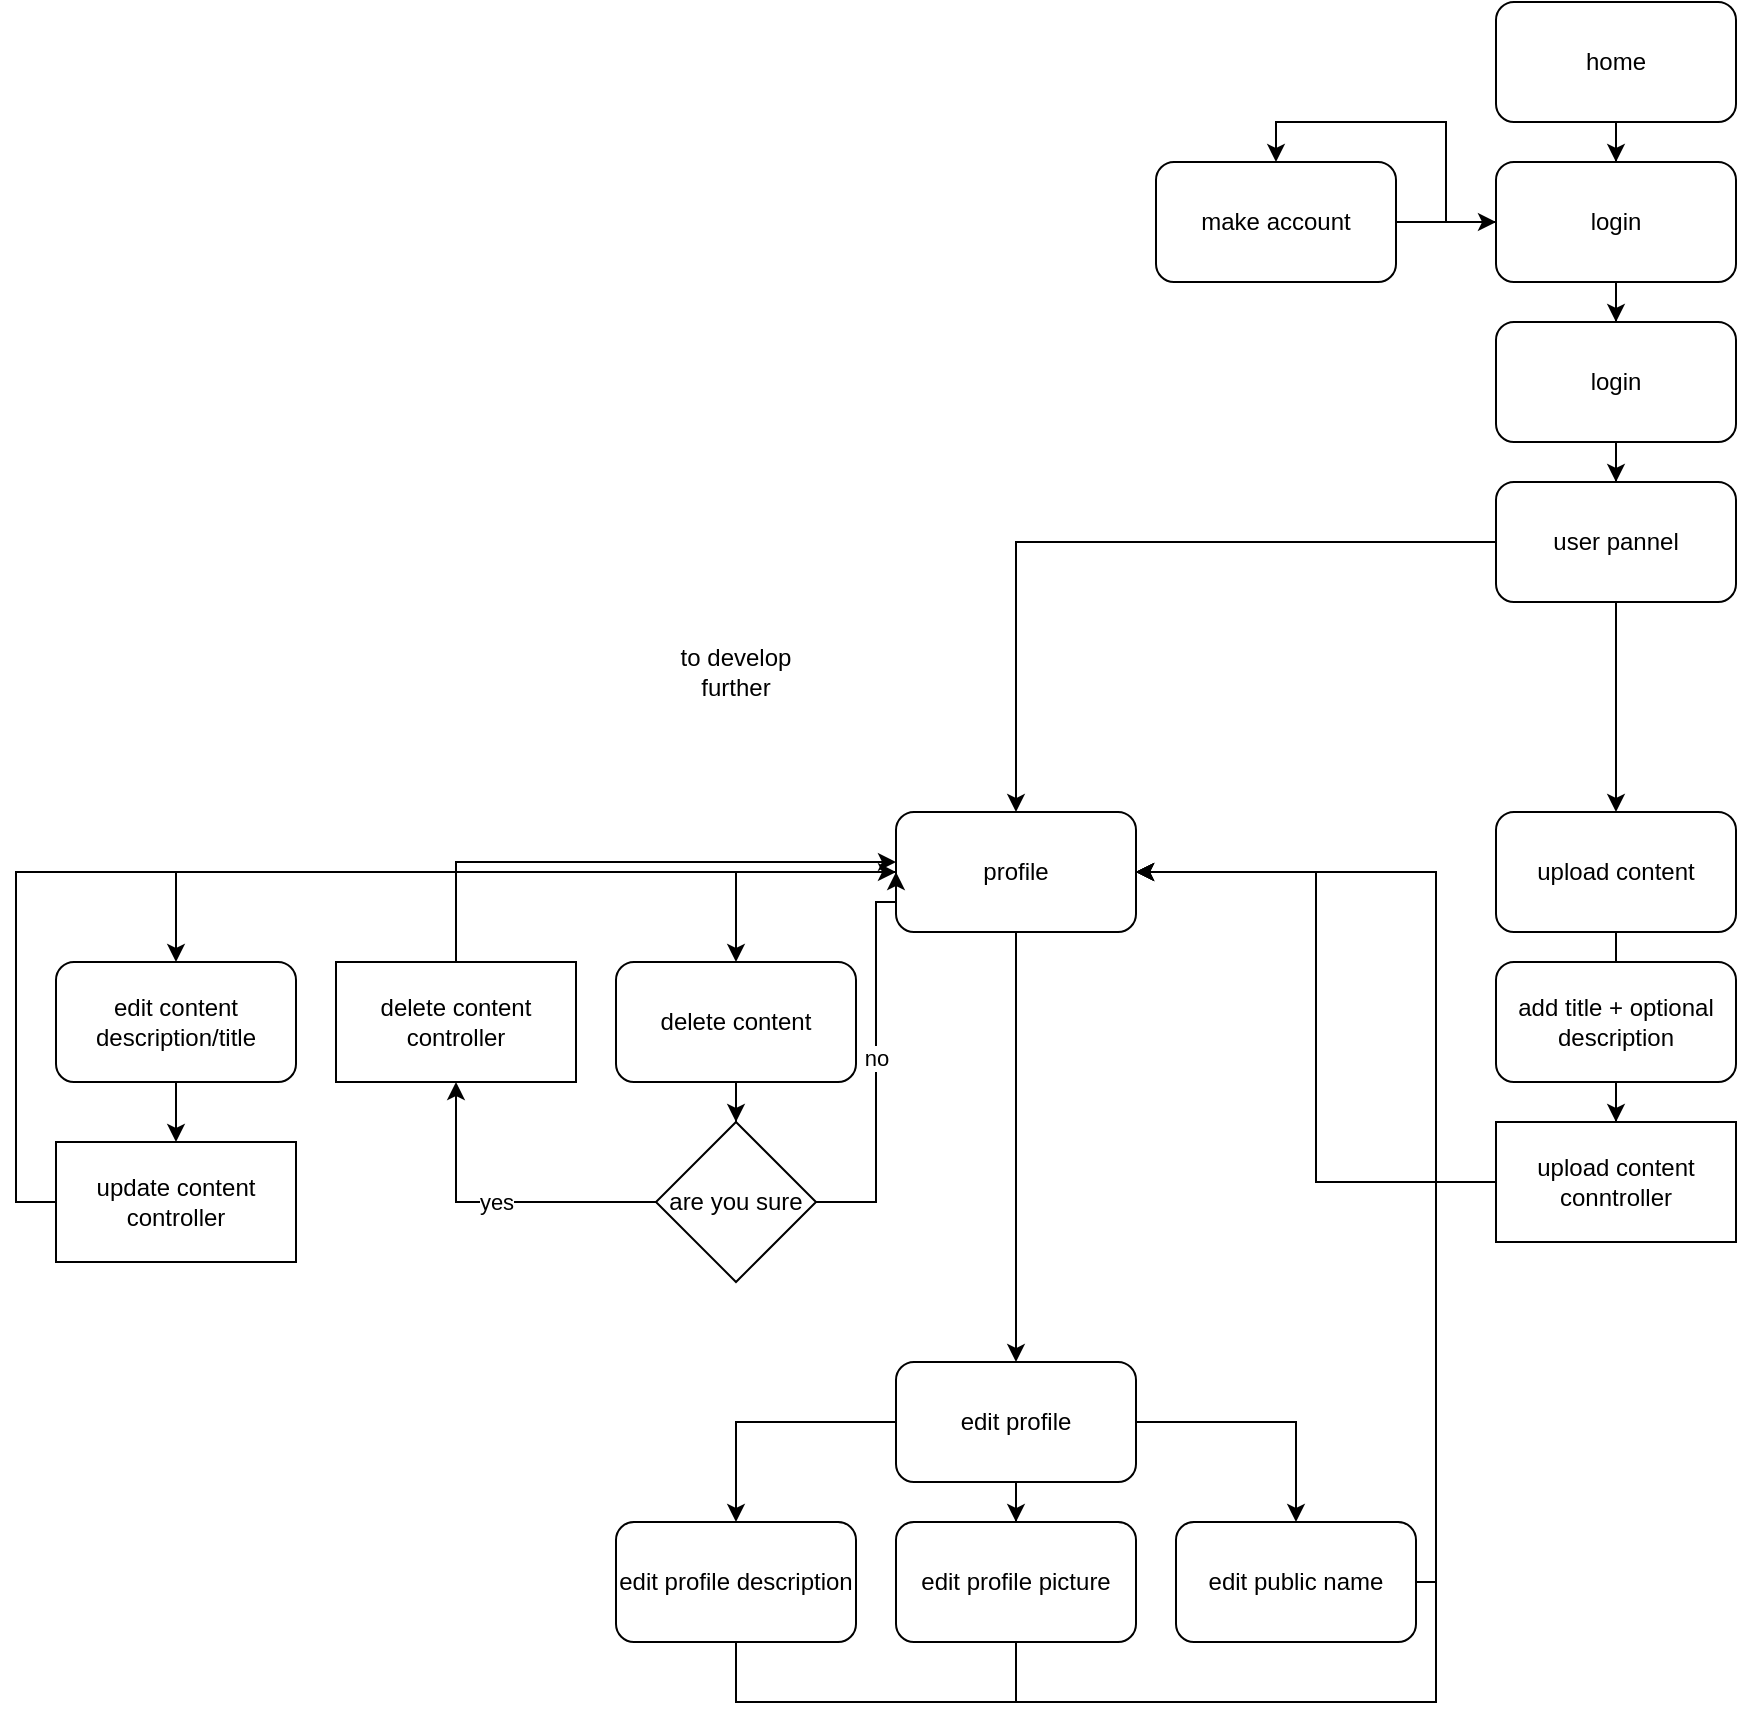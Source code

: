 <mxfile version="16.5.1" type="device"><diagram id="oJlWFRx_8FYeV9NlY2K5" name="Page-1"><mxGraphModel dx="2547" dy="1318" grid="1" gridSize="10" guides="1" tooltips="1" connect="1" arrows="1" fold="1" page="1" pageScale="1" pageWidth="827" pageHeight="1169" math="0" shadow="0"><root><mxCell id="0"/><mxCell id="1" parent="0"/><mxCell id="Tz4QSCvT8jJLg3bFeAxc-3" style="edgeStyle=orthogonalEdgeStyle;rounded=0;orthogonalLoop=1;jettySize=auto;html=1;entryX=0.5;entryY=0;entryDx=0;entryDy=0;" edge="1" parent="1" source="Tz4QSCvT8jJLg3bFeAxc-1" target="Tz4QSCvT8jJLg3bFeAxc-2"><mxGeometry relative="1" as="geometry"/></mxCell><mxCell id="Tz4QSCvT8jJLg3bFeAxc-1" value="home&lt;br&gt;" style="rounded=1;whiteSpace=wrap;html=1;" vertex="1" parent="1"><mxGeometry x="300" y="120" width="120" height="60" as="geometry"/></mxCell><mxCell id="Tz4QSCvT8jJLg3bFeAxc-5" style="edgeStyle=orthogonalEdgeStyle;rounded=0;orthogonalLoop=1;jettySize=auto;html=1;entryX=0.5;entryY=0;entryDx=0;entryDy=0;" edge="1" parent="1" source="Tz4QSCvT8jJLg3bFeAxc-2" target="Tz4QSCvT8jJLg3bFeAxc-4"><mxGeometry relative="1" as="geometry"/></mxCell><mxCell id="Tz4QSCvT8jJLg3bFeAxc-7" style="edgeStyle=orthogonalEdgeStyle;rounded=0;orthogonalLoop=1;jettySize=auto;html=1;" edge="1" parent="1" source="Tz4QSCvT8jJLg3bFeAxc-2" target="Tz4QSCvT8jJLg3bFeAxc-6"><mxGeometry relative="1" as="geometry"/></mxCell><mxCell id="Tz4QSCvT8jJLg3bFeAxc-2" value="login" style="rounded=1;whiteSpace=wrap;html=1;" vertex="1" parent="1"><mxGeometry x="300" y="200" width="120" height="60" as="geometry"/></mxCell><mxCell id="Tz4QSCvT8jJLg3bFeAxc-40" style="edgeStyle=orthogonalEdgeStyle;rounded=0;orthogonalLoop=1;jettySize=auto;html=1;" edge="1" parent="1" source="Tz4QSCvT8jJLg3bFeAxc-4" target="Tz4QSCvT8jJLg3bFeAxc-2"><mxGeometry relative="1" as="geometry"/></mxCell><mxCell id="Tz4QSCvT8jJLg3bFeAxc-4" value="make account" style="rounded=1;whiteSpace=wrap;html=1;" vertex="1" parent="1"><mxGeometry x="130" y="200" width="120" height="60" as="geometry"/></mxCell><mxCell id="Tz4QSCvT8jJLg3bFeAxc-10" style="edgeStyle=orthogonalEdgeStyle;rounded=0;orthogonalLoop=1;jettySize=auto;html=1;entryX=0.5;entryY=0;entryDx=0;entryDy=0;" edge="1" parent="1" source="Tz4QSCvT8jJLg3bFeAxc-6" target="Tz4QSCvT8jJLg3bFeAxc-9"><mxGeometry relative="1" as="geometry"/></mxCell><mxCell id="Tz4QSCvT8jJLg3bFeAxc-6" value="login" style="rounded=1;whiteSpace=wrap;html=1;" vertex="1" parent="1"><mxGeometry x="300" y="280" width="120" height="60" as="geometry"/></mxCell><mxCell id="Tz4QSCvT8jJLg3bFeAxc-12" style="edgeStyle=orthogonalEdgeStyle;rounded=0;orthogonalLoop=1;jettySize=auto;html=1;" edge="1" parent="1" source="Tz4QSCvT8jJLg3bFeAxc-9" target="Tz4QSCvT8jJLg3bFeAxc-11"><mxGeometry relative="1" as="geometry"/></mxCell><mxCell id="Tz4QSCvT8jJLg3bFeAxc-14" style="edgeStyle=orthogonalEdgeStyle;rounded=0;orthogonalLoop=1;jettySize=auto;html=1;" edge="1" parent="1" source="Tz4QSCvT8jJLg3bFeAxc-9" target="Tz4QSCvT8jJLg3bFeAxc-13"><mxGeometry relative="1" as="geometry"/></mxCell><mxCell id="Tz4QSCvT8jJLg3bFeAxc-9" value="user pannel" style="rounded=1;whiteSpace=wrap;html=1;" vertex="1" parent="1"><mxGeometry x="300" y="360" width="120" height="60" as="geometry"/></mxCell><mxCell id="Tz4QSCvT8jJLg3bFeAxc-25" style="edgeStyle=orthogonalEdgeStyle;rounded=0;orthogonalLoop=1;jettySize=auto;html=1;entryX=0.5;entryY=0;entryDx=0;entryDy=0;" edge="1" parent="1" source="Tz4QSCvT8jJLg3bFeAxc-11"><mxGeometry relative="1" as="geometry"><mxPoint x="360" y="600" as="targetPoint"/></mxGeometry></mxCell><mxCell id="Tz4QSCvT8jJLg3bFeAxc-11" value="upload content" style="rounded=1;whiteSpace=wrap;html=1;" vertex="1" parent="1"><mxGeometry x="300" y="525" width="120" height="60" as="geometry"/></mxCell><mxCell id="Tz4QSCvT8jJLg3bFeAxc-16" style="edgeStyle=orthogonalEdgeStyle;rounded=0;orthogonalLoop=1;jettySize=auto;html=1;" edge="1" parent="1" source="Tz4QSCvT8jJLg3bFeAxc-13" target="Tz4QSCvT8jJLg3bFeAxc-15"><mxGeometry relative="1" as="geometry"/></mxCell><mxCell id="Tz4QSCvT8jJLg3bFeAxc-18" style="edgeStyle=orthogonalEdgeStyle;rounded=0;orthogonalLoop=1;jettySize=auto;html=1;entryX=0.5;entryY=0;entryDx=0;entryDy=0;" edge="1" parent="1" source="Tz4QSCvT8jJLg3bFeAxc-13" target="Tz4QSCvT8jJLg3bFeAxc-17"><mxGeometry relative="1" as="geometry"/></mxCell><mxCell id="Tz4QSCvT8jJLg3bFeAxc-46" style="edgeStyle=orthogonalEdgeStyle;rounded=0;orthogonalLoop=1;jettySize=auto;html=1;entryX=0.5;entryY=0;entryDx=0;entryDy=0;" edge="1" parent="1" source="Tz4QSCvT8jJLg3bFeAxc-13" target="Tz4QSCvT8jJLg3bFeAxc-42"><mxGeometry relative="1" as="geometry"/></mxCell><mxCell id="Tz4QSCvT8jJLg3bFeAxc-13" value="profile" style="rounded=1;whiteSpace=wrap;html=1;" vertex="1" parent="1"><mxGeometry y="525" width="120" height="60" as="geometry"/></mxCell><mxCell id="Tz4QSCvT8jJLg3bFeAxc-50" style="edgeStyle=orthogonalEdgeStyle;rounded=0;orthogonalLoop=1;jettySize=auto;html=1;" edge="1" parent="1" source="Tz4QSCvT8jJLg3bFeAxc-15" target="Tz4QSCvT8jJLg3bFeAxc-47"><mxGeometry relative="1" as="geometry"/></mxCell><mxCell id="Tz4QSCvT8jJLg3bFeAxc-52" style="edgeStyle=orthogonalEdgeStyle;rounded=0;orthogonalLoop=1;jettySize=auto;html=1;" edge="1" parent="1" source="Tz4QSCvT8jJLg3bFeAxc-15" target="Tz4QSCvT8jJLg3bFeAxc-48"><mxGeometry relative="1" as="geometry"/></mxCell><mxCell id="Tz4QSCvT8jJLg3bFeAxc-53" style="edgeStyle=orthogonalEdgeStyle;rounded=0;orthogonalLoop=1;jettySize=auto;html=1;entryX=0.5;entryY=0;entryDx=0;entryDy=0;" edge="1" parent="1" source="Tz4QSCvT8jJLg3bFeAxc-15" target="Tz4QSCvT8jJLg3bFeAxc-49"><mxGeometry relative="1" as="geometry"/></mxCell><mxCell id="Tz4QSCvT8jJLg3bFeAxc-15" value="edit profile&lt;br&gt;" style="rounded=1;whiteSpace=wrap;html=1;" vertex="1" parent="1"><mxGeometry y="800" width="120" height="60" as="geometry"/></mxCell><mxCell id="Tz4QSCvT8jJLg3bFeAxc-38" style="edgeStyle=orthogonalEdgeStyle;rounded=0;orthogonalLoop=1;jettySize=auto;html=1;" edge="1" parent="1" source="Tz4QSCvT8jJLg3bFeAxc-17" target="Tz4QSCvT8jJLg3bFeAxc-19"><mxGeometry relative="1" as="geometry"/></mxCell><mxCell id="Tz4QSCvT8jJLg3bFeAxc-17" value="delete content" style="rounded=1;whiteSpace=wrap;html=1;" vertex="1" parent="1"><mxGeometry x="-140" y="600" width="120" height="60" as="geometry"/></mxCell><mxCell id="Tz4QSCvT8jJLg3bFeAxc-20" value="no" style="edgeStyle=orthogonalEdgeStyle;rounded=0;orthogonalLoop=1;jettySize=auto;html=1;entryX=0;entryY=0.5;entryDx=0;entryDy=0;" edge="1" parent="1" source="Tz4QSCvT8jJLg3bFeAxc-19" target="Tz4QSCvT8jJLg3bFeAxc-13"><mxGeometry relative="1" as="geometry"><Array as="points"><mxPoint x="-10" y="720"/><mxPoint x="-10" y="570"/><mxPoint y="570"/></Array></mxGeometry></mxCell><mxCell id="Tz4QSCvT8jJLg3bFeAxc-22" value="yes" style="edgeStyle=orthogonalEdgeStyle;rounded=0;orthogonalLoop=1;jettySize=auto;html=1;entryX=0.5;entryY=1;entryDx=0;entryDy=0;" edge="1" parent="1" source="Tz4QSCvT8jJLg3bFeAxc-19" target="Tz4QSCvT8jJLg3bFeAxc-21"><mxGeometry relative="1" as="geometry"/></mxCell><mxCell id="Tz4QSCvT8jJLg3bFeAxc-19" value="are you sure" style="rhombus;whiteSpace=wrap;html=1;" vertex="1" parent="1"><mxGeometry x="-120" y="680" width="80" height="80" as="geometry"/></mxCell><mxCell id="Tz4QSCvT8jJLg3bFeAxc-62" style="edgeStyle=orthogonalEdgeStyle;rounded=0;orthogonalLoop=1;jettySize=auto;html=1;" edge="1" parent="1" source="Tz4QSCvT8jJLg3bFeAxc-21"><mxGeometry relative="1" as="geometry"><mxPoint y="550" as="targetPoint"/><Array as="points"><mxPoint x="-220" y="550"/></Array></mxGeometry></mxCell><mxCell id="Tz4QSCvT8jJLg3bFeAxc-21" value="delete content controller" style="rounded=0;whiteSpace=wrap;html=1;" vertex="1" parent="1"><mxGeometry x="-280" y="600" width="120" height="60" as="geometry"/></mxCell><mxCell id="Tz4QSCvT8jJLg3bFeAxc-30" style="edgeStyle=orthogonalEdgeStyle;rounded=0;orthogonalLoop=1;jettySize=auto;html=1;" edge="1" parent="1" source="Tz4QSCvT8jJLg3bFeAxc-26" target="Tz4QSCvT8jJLg3bFeAxc-29"><mxGeometry relative="1" as="geometry"/></mxCell><mxCell id="Tz4QSCvT8jJLg3bFeAxc-26" value="add title + optional description" style="rounded=1;whiteSpace=wrap;html=1;" vertex="1" parent="1"><mxGeometry x="300" y="600" width="120" height="60" as="geometry"/></mxCell><mxCell id="Tz4QSCvT8jJLg3bFeAxc-37" style="edgeStyle=orthogonalEdgeStyle;rounded=0;orthogonalLoop=1;jettySize=auto;html=1;entryX=1;entryY=0.5;entryDx=0;entryDy=0;" edge="1" parent="1" source="Tz4QSCvT8jJLg3bFeAxc-29" target="Tz4QSCvT8jJLg3bFeAxc-13"><mxGeometry relative="1" as="geometry"/></mxCell><mxCell id="Tz4QSCvT8jJLg3bFeAxc-29" value="upload content conntroller" style="rounded=0;whiteSpace=wrap;html=1;" vertex="1" parent="1"><mxGeometry x="300" y="680" width="120" height="60" as="geometry"/></mxCell><mxCell id="Tz4QSCvT8jJLg3bFeAxc-36" value="to develop further" style="text;html=1;strokeColor=none;fillColor=none;align=center;verticalAlign=middle;whiteSpace=wrap;rounded=0;" vertex="1" parent="1"><mxGeometry x="-115" y="440" width="70" height="30" as="geometry"/></mxCell><mxCell id="Tz4QSCvT8jJLg3bFeAxc-44" style="edgeStyle=orthogonalEdgeStyle;rounded=0;orthogonalLoop=1;jettySize=auto;html=1;" edge="1" parent="1" source="Tz4QSCvT8jJLg3bFeAxc-42" target="Tz4QSCvT8jJLg3bFeAxc-43"><mxGeometry relative="1" as="geometry"/></mxCell><mxCell id="Tz4QSCvT8jJLg3bFeAxc-42" value="edit content description/title" style="rounded=1;whiteSpace=wrap;html=1;" vertex="1" parent="1"><mxGeometry x="-420" y="600" width="120" height="60" as="geometry"/></mxCell><mxCell id="Tz4QSCvT8jJLg3bFeAxc-45" style="edgeStyle=orthogonalEdgeStyle;rounded=0;orthogonalLoop=1;jettySize=auto;html=1;" edge="1" parent="1" source="Tz4QSCvT8jJLg3bFeAxc-43" target="Tz4QSCvT8jJLg3bFeAxc-13"><mxGeometry relative="1" as="geometry"><Array as="points"><mxPoint x="-440" y="720"/><mxPoint x="-440" y="555"/></Array></mxGeometry></mxCell><mxCell id="Tz4QSCvT8jJLg3bFeAxc-43" value="update content controller" style="rounded=0;whiteSpace=wrap;html=1;" vertex="1" parent="1"><mxGeometry x="-420" y="690" width="120" height="60" as="geometry"/></mxCell><mxCell id="Tz4QSCvT8jJLg3bFeAxc-59" style="edgeStyle=orthogonalEdgeStyle;rounded=0;orthogonalLoop=1;jettySize=auto;html=1;entryX=1;entryY=0.5;entryDx=0;entryDy=0;" edge="1" parent="1" source="Tz4QSCvT8jJLg3bFeAxc-47" target="Tz4QSCvT8jJLg3bFeAxc-13"><mxGeometry relative="1" as="geometry"><mxPoint x="270" y="980" as="targetPoint"/><Array as="points"><mxPoint x="60" y="970"/><mxPoint x="270" y="970"/><mxPoint x="270" y="555"/></Array></mxGeometry></mxCell><mxCell id="Tz4QSCvT8jJLg3bFeAxc-47" value="edit profile picture" style="rounded=1;whiteSpace=wrap;html=1;" vertex="1" parent="1"><mxGeometry y="880" width="120" height="60" as="geometry"/></mxCell><mxCell id="Tz4QSCvT8jJLg3bFeAxc-58" style="edgeStyle=orthogonalEdgeStyle;rounded=0;orthogonalLoop=1;jettySize=auto;html=1;entryX=1;entryY=0.5;entryDx=0;entryDy=0;" edge="1" parent="1" source="Tz4QSCvT8jJLg3bFeAxc-48" target="Tz4QSCvT8jJLg3bFeAxc-13"><mxGeometry relative="1" as="geometry"><mxPoint x="160" y="660" as="targetPoint"/><Array as="points"><mxPoint x="-80" y="970"/><mxPoint x="270" y="970"/><mxPoint x="270" y="555"/></Array></mxGeometry></mxCell><mxCell id="Tz4QSCvT8jJLg3bFeAxc-48" value="edit profile description" style="rounded=1;whiteSpace=wrap;html=1;" vertex="1" parent="1"><mxGeometry x="-140" y="880" width="120" height="60" as="geometry"/></mxCell><mxCell id="Tz4QSCvT8jJLg3bFeAxc-60" style="edgeStyle=orthogonalEdgeStyle;rounded=0;orthogonalLoop=1;jettySize=auto;html=1;entryX=1;entryY=0.5;entryDx=0;entryDy=0;" edge="1" parent="1" source="Tz4QSCvT8jJLg3bFeAxc-49" target="Tz4QSCvT8jJLg3bFeAxc-13"><mxGeometry relative="1" as="geometry"><mxPoint x="240" y="660" as="targetPoint"/><Array as="points"><mxPoint x="270" y="910"/><mxPoint x="270" y="555"/></Array></mxGeometry></mxCell><mxCell id="Tz4QSCvT8jJLg3bFeAxc-49" value="edit public name" style="rounded=1;whiteSpace=wrap;html=1;" vertex="1" parent="1"><mxGeometry x="140" y="880" width="120" height="60" as="geometry"/></mxCell></root></mxGraphModel></diagram></mxfile>